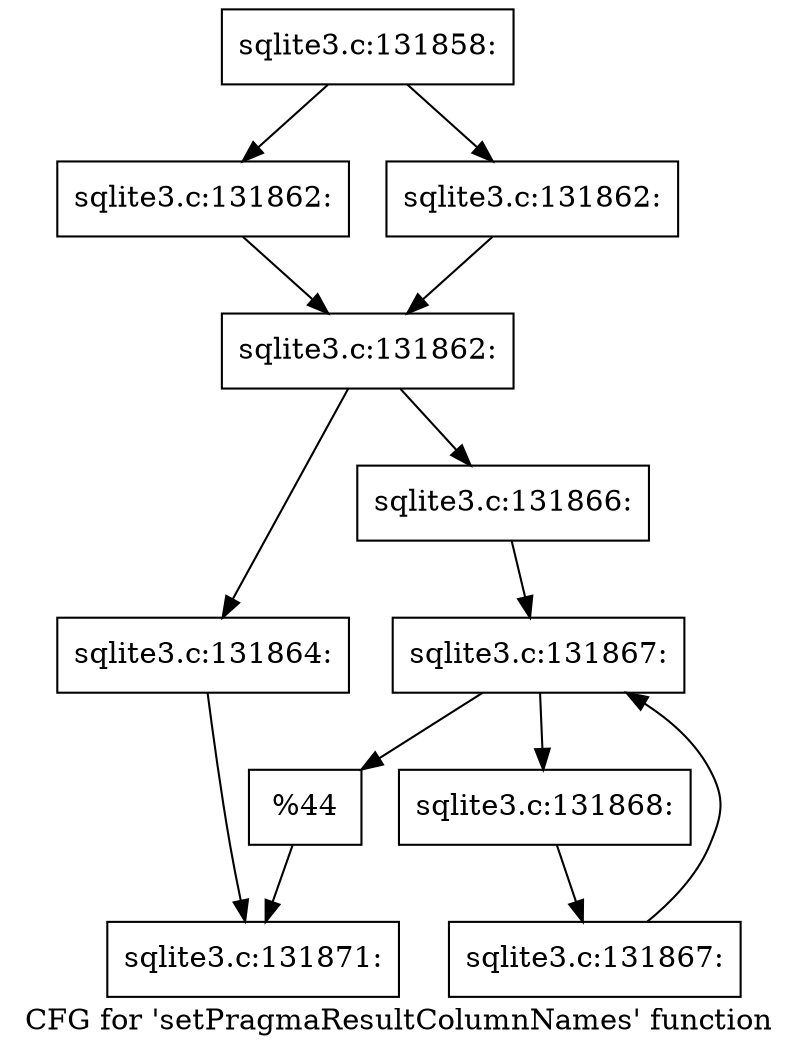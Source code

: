 digraph "CFG for 'setPragmaResultColumnNames' function" {
	label="CFG for 'setPragmaResultColumnNames' function";

	Node0x55c0fa183ed0 [shape=record,label="{sqlite3.c:131858:}"];
	Node0x55c0fa183ed0 -> Node0x55c0fa109020;
	Node0x55c0fa183ed0 -> Node0x55c0fa202950;
	Node0x55c0fa109020 [shape=record,label="{sqlite3.c:131862:}"];
	Node0x55c0fa109020 -> Node0x55c0fa2029a0;
	Node0x55c0fa202950 [shape=record,label="{sqlite3.c:131862:}"];
	Node0x55c0fa202950 -> Node0x55c0fa2029a0;
	Node0x55c0fa2029a0 [shape=record,label="{sqlite3.c:131862:}"];
	Node0x55c0fa2029a0 -> Node0x55c0fa2030a0;
	Node0x55c0fa2029a0 -> Node0x55c0fa203140;
	Node0x55c0fa2030a0 [shape=record,label="{sqlite3.c:131864:}"];
	Node0x55c0fa2030a0 -> Node0x55c0fa2030f0;
	Node0x55c0fa203140 [shape=record,label="{sqlite3.c:131866:}"];
	Node0x55c0fa203140 -> Node0x55c0fa204470;
	Node0x55c0fa204470 [shape=record,label="{sqlite3.c:131867:}"];
	Node0x55c0fa204470 -> Node0x55c0fa204690;
	Node0x55c0fa204470 -> Node0x55c0fa203f30;
	Node0x55c0fa204690 [shape=record,label="{sqlite3.c:131868:}"];
	Node0x55c0fa204690 -> Node0x55c0fa204600;
	Node0x55c0fa204600 [shape=record,label="{sqlite3.c:131867:}"];
	Node0x55c0fa204600 -> Node0x55c0fa204470;
	Node0x55c0fa203f30 [shape=record,label="{%44}"];
	Node0x55c0fa203f30 -> Node0x55c0fa2030f0;
	Node0x55c0fa2030f0 [shape=record,label="{sqlite3.c:131871:}"];
}
